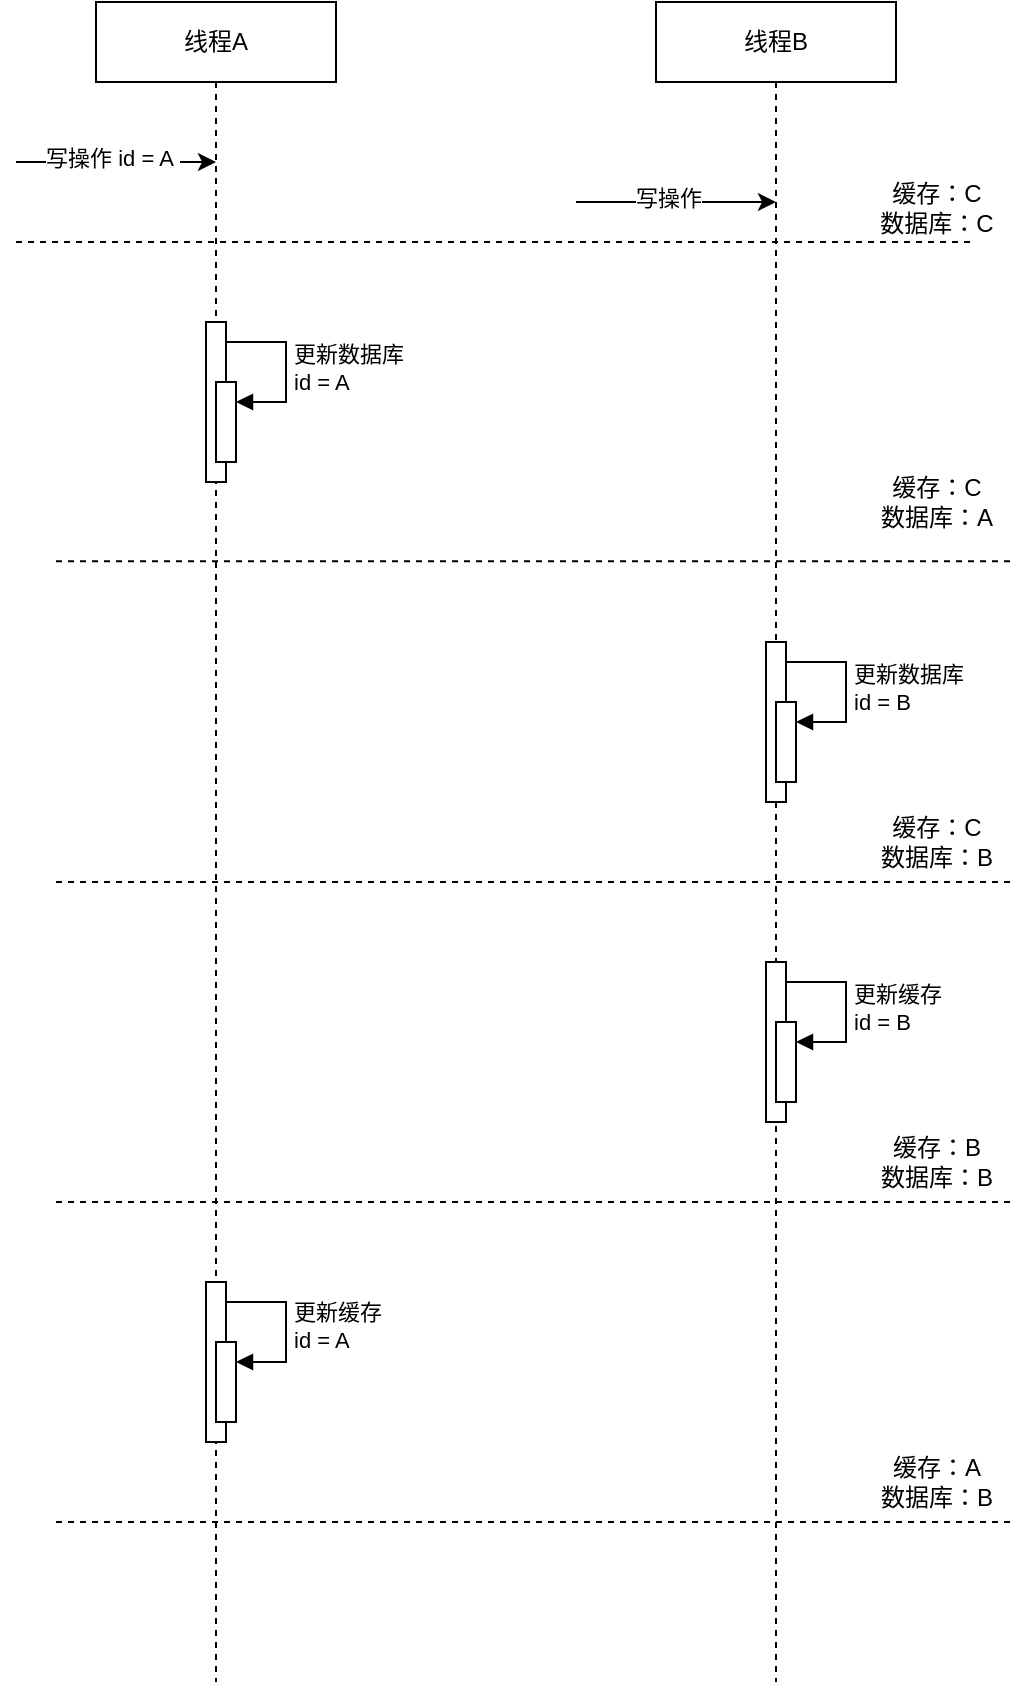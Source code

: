 <mxfile version="24.0.6" type="github">
  <diagram name="第 1 页" id="o0BAp50D7DblFD8SftuM">
    <mxGraphModel dx="712" dy="761" grid="1" gridSize="10" guides="1" tooltips="1" connect="1" arrows="1" fold="1" page="1" pageScale="1" pageWidth="827" pageHeight="1169" math="0" shadow="0">
      <root>
        <mxCell id="0" />
        <mxCell id="1" parent="0" />
        <mxCell id="SFOkFlvijjSfRhMoPk4Y-1" value="线程A" style="shape=umlLifeline;perimeter=lifelinePerimeter;whiteSpace=wrap;html=1;container=1;dropTarget=0;collapsible=0;recursiveResize=0;outlineConnect=0;portConstraint=eastwest;newEdgeStyle={&quot;curved&quot;:0,&quot;rounded&quot;:0};" vertex="1" parent="1">
          <mxGeometry x="120" y="160" width="120" height="840" as="geometry" />
        </mxCell>
        <mxCell id="SFOkFlvijjSfRhMoPk4Y-2" value="" style="html=1;points=[[0,0,0,0,5],[0,1,0,0,-5],[1,0,0,0,5],[1,1,0,0,-5]];perimeter=orthogonalPerimeter;outlineConnect=0;targetShapes=umlLifeline;portConstraint=eastwest;newEdgeStyle={&quot;curved&quot;:0,&quot;rounded&quot;:0};" vertex="1" parent="SFOkFlvijjSfRhMoPk4Y-1">
          <mxGeometry x="55" y="640" width="10" height="80" as="geometry" />
        </mxCell>
        <mxCell id="SFOkFlvijjSfRhMoPk4Y-3" value="" style="html=1;points=[[0,0,0,0,5],[0,1,0,0,-5],[1,0,0,0,5],[1,1,0,0,-5]];perimeter=orthogonalPerimeter;outlineConnect=0;targetShapes=umlLifeline;portConstraint=eastwest;newEdgeStyle={&quot;curved&quot;:0,&quot;rounded&quot;:0};" vertex="1" parent="SFOkFlvijjSfRhMoPk4Y-1">
          <mxGeometry x="60" y="670" width="10" height="40" as="geometry" />
        </mxCell>
        <mxCell id="SFOkFlvijjSfRhMoPk4Y-4" value="更新缓存&lt;div&gt;id = A&lt;/div&gt;" style="html=1;align=left;spacingLeft=2;endArrow=block;rounded=0;edgeStyle=orthogonalEdgeStyle;curved=0;rounded=0;" edge="1" parent="SFOkFlvijjSfRhMoPk4Y-1" target="SFOkFlvijjSfRhMoPk4Y-3">
          <mxGeometry x="-0.006" relative="1" as="geometry">
            <mxPoint x="65" y="650" as="sourcePoint" />
            <Array as="points">
              <mxPoint x="95" y="680" />
            </Array>
            <mxPoint as="offset" />
          </mxGeometry>
        </mxCell>
        <mxCell id="SFOkFlvijjSfRhMoPk4Y-5" value="更新数据库&lt;div&gt;id = A&lt;/div&gt;" style="html=1;align=left;spacingLeft=2;endArrow=block;rounded=0;edgeStyle=orthogonalEdgeStyle;curved=0;rounded=0;" edge="1" parent="SFOkFlvijjSfRhMoPk4Y-1" target="SFOkFlvijjSfRhMoPk4Y-7">
          <mxGeometry relative="1" as="geometry">
            <mxPoint x="65" y="170" as="sourcePoint" />
            <Array as="points">
              <mxPoint x="95" y="200" />
            </Array>
          </mxGeometry>
        </mxCell>
        <mxCell id="SFOkFlvijjSfRhMoPk4Y-6" value="" style="html=1;points=[[0,0,0,0,5],[0,1,0,0,-5],[1,0,0,0,5],[1,1,0,0,-5]];perimeter=orthogonalPerimeter;outlineConnect=0;targetShapes=umlLifeline;portConstraint=eastwest;newEdgeStyle={&quot;curved&quot;:0,&quot;rounded&quot;:0};" vertex="1" parent="SFOkFlvijjSfRhMoPk4Y-1">
          <mxGeometry x="55" y="160" width="10" height="80" as="geometry" />
        </mxCell>
        <mxCell id="SFOkFlvijjSfRhMoPk4Y-7" value="" style="html=1;points=[[0,0,0,0,5],[0,1,0,0,-5],[1,0,0,0,5],[1,1,0,0,-5]];perimeter=orthogonalPerimeter;outlineConnect=0;targetShapes=umlLifeline;portConstraint=eastwest;newEdgeStyle={&quot;curved&quot;:0,&quot;rounded&quot;:0};" vertex="1" parent="SFOkFlvijjSfRhMoPk4Y-1">
          <mxGeometry x="60" y="190" width="10" height="40" as="geometry" />
        </mxCell>
        <mxCell id="SFOkFlvijjSfRhMoPk4Y-8" value="线程B" style="shape=umlLifeline;perimeter=lifelinePerimeter;whiteSpace=wrap;html=1;container=1;dropTarget=0;collapsible=0;recursiveResize=0;outlineConnect=0;portConstraint=eastwest;newEdgeStyle={&quot;curved&quot;:0,&quot;rounded&quot;:0};" vertex="1" parent="1">
          <mxGeometry x="400" y="160" width="120" height="840" as="geometry" />
        </mxCell>
        <mxCell id="SFOkFlvijjSfRhMoPk4Y-12" value="" style="html=1;points=[[0,0,0,0,5],[0,1,0,0,-5],[1,0,0,0,5],[1,1,0,0,-5]];perimeter=orthogonalPerimeter;outlineConnect=0;targetShapes=umlLifeline;portConstraint=eastwest;newEdgeStyle={&quot;curved&quot;:0,&quot;rounded&quot;:0};" vertex="1" parent="SFOkFlvijjSfRhMoPk4Y-8">
          <mxGeometry x="55" y="480" width="10" height="80" as="geometry" />
        </mxCell>
        <mxCell id="SFOkFlvijjSfRhMoPk4Y-13" value="" style="html=1;points=[[0,0,0,0,5],[0,1,0,0,-5],[1,0,0,0,5],[1,1,0,0,-5]];perimeter=orthogonalPerimeter;outlineConnect=0;targetShapes=umlLifeline;portConstraint=eastwest;newEdgeStyle={&quot;curved&quot;:0,&quot;rounded&quot;:0};" vertex="1" parent="SFOkFlvijjSfRhMoPk4Y-8">
          <mxGeometry x="60" y="510" width="10" height="40" as="geometry" />
        </mxCell>
        <mxCell id="SFOkFlvijjSfRhMoPk4Y-14" value="更新缓存&lt;div&gt;id = B&lt;/div&gt;" style="html=1;align=left;spacingLeft=2;endArrow=block;rounded=0;edgeStyle=orthogonalEdgeStyle;curved=0;rounded=0;" edge="1" parent="SFOkFlvijjSfRhMoPk4Y-8" target="SFOkFlvijjSfRhMoPk4Y-13">
          <mxGeometry x="0.005" relative="1" as="geometry">
            <mxPoint x="65" y="490" as="sourcePoint" />
            <Array as="points">
              <mxPoint x="95" y="520" />
            </Array>
            <mxPoint as="offset" />
          </mxGeometry>
        </mxCell>
        <mxCell id="SFOkFlvijjSfRhMoPk4Y-31" value="" style="html=1;points=[[0,0,0,0,5],[0,1,0,0,-5],[1,0,0,0,5],[1,1,0,0,-5]];perimeter=orthogonalPerimeter;outlineConnect=0;targetShapes=umlLifeline;portConstraint=eastwest;newEdgeStyle={&quot;curved&quot;:0,&quot;rounded&quot;:0};" vertex="1" parent="SFOkFlvijjSfRhMoPk4Y-8">
          <mxGeometry x="55" y="320" width="10" height="80" as="geometry" />
        </mxCell>
        <mxCell id="SFOkFlvijjSfRhMoPk4Y-32" value="" style="html=1;points=[[0,0,0,0,5],[0,1,0,0,-5],[1,0,0,0,5],[1,1,0,0,-5]];perimeter=orthogonalPerimeter;outlineConnect=0;targetShapes=umlLifeline;portConstraint=eastwest;newEdgeStyle={&quot;curved&quot;:0,&quot;rounded&quot;:0};" vertex="1" parent="SFOkFlvijjSfRhMoPk4Y-8">
          <mxGeometry x="60" y="350" width="10" height="40" as="geometry" />
        </mxCell>
        <mxCell id="SFOkFlvijjSfRhMoPk4Y-33" value="更新数据库&lt;div&gt;id = B&lt;/div&gt;" style="html=1;align=left;spacingLeft=2;endArrow=block;rounded=0;edgeStyle=orthogonalEdgeStyle;curved=0;rounded=0;" edge="1" target="SFOkFlvijjSfRhMoPk4Y-32" parent="SFOkFlvijjSfRhMoPk4Y-8">
          <mxGeometry relative="1" as="geometry">
            <mxPoint x="65" y="330" as="sourcePoint" />
            <Array as="points">
              <mxPoint x="95" y="360" />
            </Array>
          </mxGeometry>
        </mxCell>
        <mxCell id="SFOkFlvijjSfRhMoPk4Y-17" value="" style="edgeStyle=none;orthogonalLoop=1;jettySize=auto;html=1;rounded=0;" edge="1" parent="1">
          <mxGeometry width="80" relative="1" as="geometry">
            <mxPoint x="80" y="240" as="sourcePoint" />
            <mxPoint x="180" y="240" as="targetPoint" />
            <Array as="points" />
          </mxGeometry>
        </mxCell>
        <mxCell id="SFOkFlvijjSfRhMoPk4Y-18" value="写操作 id = A&amp;nbsp;" style="edgeLabel;html=1;align=center;verticalAlign=middle;resizable=0;points=[];" vertex="1" connectable="0" parent="SFOkFlvijjSfRhMoPk4Y-17">
          <mxGeometry x="-0.05" y="2" relative="1" as="geometry">
            <mxPoint as="offset" />
          </mxGeometry>
        </mxCell>
        <mxCell id="SFOkFlvijjSfRhMoPk4Y-19" value="" style="endArrow=none;dashed=1;html=1;rounded=0;" edge="1" parent="1">
          <mxGeometry width="50" height="50" relative="1" as="geometry">
            <mxPoint x="80" y="280" as="sourcePoint" />
            <mxPoint x="560" y="280" as="targetPoint" />
          </mxGeometry>
        </mxCell>
        <mxCell id="SFOkFlvijjSfRhMoPk4Y-20" value="缓存：C&lt;div&gt;数据库：C&lt;/div&gt;" style="text;html=1;align=center;verticalAlign=middle;resizable=0;points=[];autosize=1;strokeColor=none;fillColor=none;" vertex="1" parent="1">
          <mxGeometry x="500" y="243" width="80" height="40" as="geometry" />
        </mxCell>
        <mxCell id="SFOkFlvijjSfRhMoPk4Y-21" value="" style="endArrow=none;dashed=1;html=1;rounded=0;" edge="1" parent="1">
          <mxGeometry width="50" height="50" relative="1" as="geometry">
            <mxPoint x="100" y="439.66" as="sourcePoint" />
            <mxPoint x="580" y="439.66" as="targetPoint" />
          </mxGeometry>
        </mxCell>
        <mxCell id="SFOkFlvijjSfRhMoPk4Y-22" value="缓存：C&lt;div&gt;数据库：A&lt;/div&gt;" style="text;html=1;align=center;verticalAlign=middle;resizable=0;points=[];autosize=1;strokeColor=none;fillColor=none;" vertex="1" parent="1">
          <mxGeometry x="500" y="390" width="80" height="40" as="geometry" />
        </mxCell>
        <mxCell id="SFOkFlvijjSfRhMoPk4Y-23" value="" style="edgeStyle=none;orthogonalLoop=1;jettySize=auto;html=1;rounded=0;" edge="1" parent="1">
          <mxGeometry width="80" relative="1" as="geometry">
            <mxPoint x="360" y="260" as="sourcePoint" />
            <mxPoint x="460" y="260" as="targetPoint" />
            <Array as="points" />
          </mxGeometry>
        </mxCell>
        <mxCell id="SFOkFlvijjSfRhMoPk4Y-24" value="写操作" style="edgeLabel;html=1;align=center;verticalAlign=middle;resizable=0;points=[];" vertex="1" connectable="0" parent="SFOkFlvijjSfRhMoPk4Y-23">
          <mxGeometry x="-0.08" y="2" relative="1" as="geometry">
            <mxPoint as="offset" />
          </mxGeometry>
        </mxCell>
        <mxCell id="SFOkFlvijjSfRhMoPk4Y-25" value="" style="endArrow=none;dashed=1;html=1;rounded=0;" edge="1" parent="1">
          <mxGeometry width="50" height="50" relative="1" as="geometry">
            <mxPoint x="100" y="600" as="sourcePoint" />
            <mxPoint x="580" y="600" as="targetPoint" />
          </mxGeometry>
        </mxCell>
        <mxCell id="SFOkFlvijjSfRhMoPk4Y-26" value="缓存：C&lt;div&gt;数据库：B&lt;/div&gt;" style="text;html=1;align=center;verticalAlign=middle;resizable=0;points=[];autosize=1;strokeColor=none;fillColor=none;" vertex="1" parent="1">
          <mxGeometry x="500" y="560" width="80" height="40" as="geometry" />
        </mxCell>
        <mxCell id="SFOkFlvijjSfRhMoPk4Y-27" value="" style="endArrow=none;dashed=1;html=1;rounded=0;" edge="1" parent="1">
          <mxGeometry width="50" height="50" relative="1" as="geometry">
            <mxPoint x="100" y="760" as="sourcePoint" />
            <mxPoint x="580" y="760" as="targetPoint" />
          </mxGeometry>
        </mxCell>
        <mxCell id="SFOkFlvijjSfRhMoPk4Y-28" value="缓存：B&lt;div&gt;数据库：B&lt;/div&gt;" style="text;html=1;align=center;verticalAlign=middle;resizable=0;points=[];autosize=1;strokeColor=none;fillColor=none;" vertex="1" parent="1">
          <mxGeometry x="500" y="720" width="80" height="40" as="geometry" />
        </mxCell>
        <mxCell id="SFOkFlvijjSfRhMoPk4Y-29" value="" style="endArrow=none;dashed=1;html=1;rounded=0;" edge="1" parent="1">
          <mxGeometry width="50" height="50" relative="1" as="geometry">
            <mxPoint x="100" y="920" as="sourcePoint" />
            <mxPoint x="580" y="920" as="targetPoint" />
          </mxGeometry>
        </mxCell>
        <mxCell id="SFOkFlvijjSfRhMoPk4Y-30" value="缓存：A&lt;div&gt;数据库：B&lt;/div&gt;" style="text;html=1;align=center;verticalAlign=middle;resizable=0;points=[];autosize=1;strokeColor=none;fillColor=none;" vertex="1" parent="1">
          <mxGeometry x="500" y="880" width="80" height="40" as="geometry" />
        </mxCell>
      </root>
    </mxGraphModel>
  </diagram>
</mxfile>
